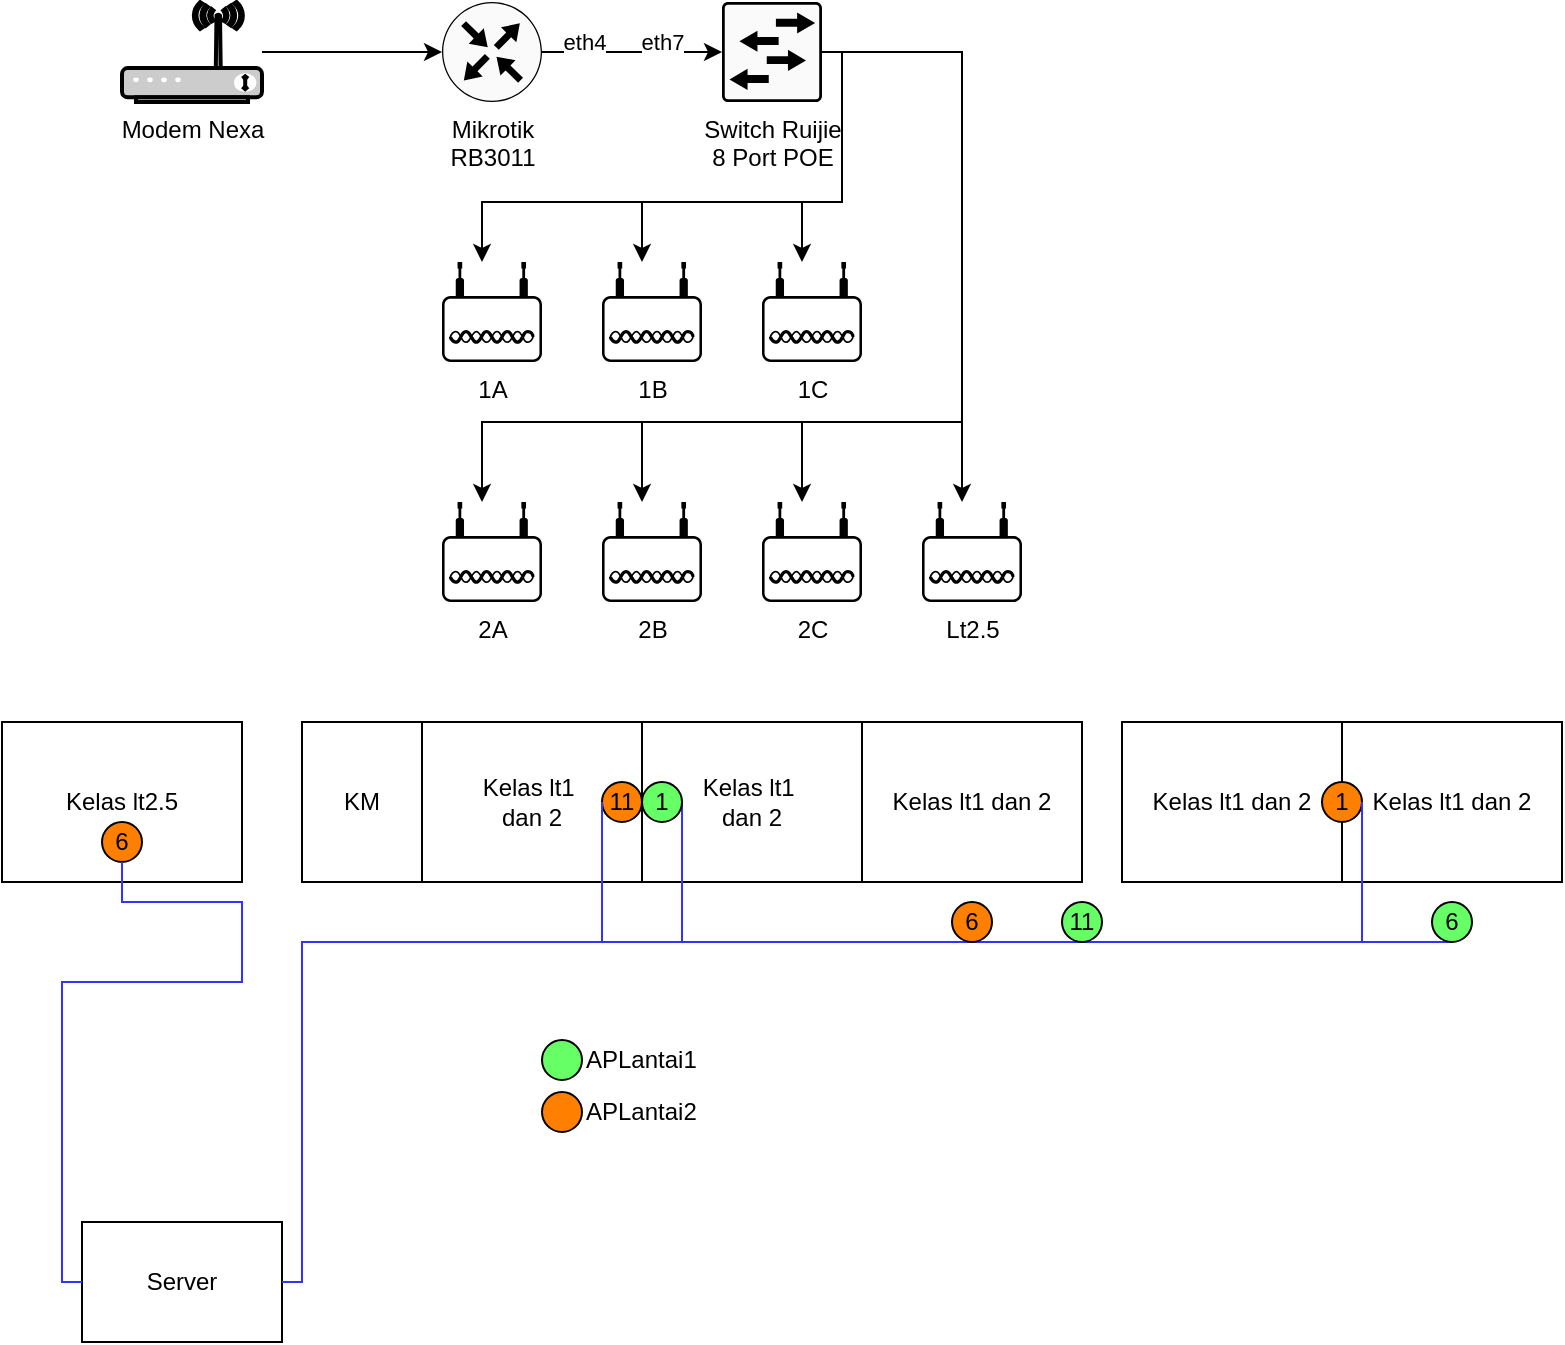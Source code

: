 <mxfile version="27.1.4">
  <diagram name="Halaman-1" id="ZWikzCEQHy2WKAv0dDQ_">
    <mxGraphModel dx="698" dy="586" grid="1" gridSize="10" guides="1" tooltips="1" connect="1" arrows="1" fold="1" page="1" pageScale="1" pageWidth="827" pageHeight="1169" math="0" shadow="0" adaptiveColors="simple">
      <root>
        <mxCell id="0" />
        <mxCell id="1" parent="0" />
        <mxCell id="s-CJSZ-t-h5Rf1pWgORS-7" value="" style="edgeStyle=orthogonalEdgeStyle;rounded=0;orthogonalLoop=1;jettySize=auto;html=1;" parent="1" source="s-CJSZ-t-h5Rf1pWgORS-1" target="s-CJSZ-t-h5Rf1pWgORS-2" edge="1">
          <mxGeometry relative="1" as="geometry" />
        </mxCell>
        <mxCell id="s-CJSZ-t-h5Rf1pWgORS-1" value="Modem Nexa" style="fontColor=#000000;verticalAlign=top;verticalLabelPosition=bottom;labelPosition=center;align=center;html=1;outlineConnect=0;fillColor=#CCCCCC;strokeColor=#000000;gradientColor=none;gradientDirection=north;strokeWidth=2;shape=mxgraph.networks.wireless_modem;" parent="1" vertex="1">
          <mxGeometry x="80" y="40" width="70" height="50" as="geometry" />
        </mxCell>
        <mxCell id="s-CJSZ-t-h5Rf1pWgORS-6" value="" style="edgeStyle=orthogonalEdgeStyle;rounded=0;orthogonalLoop=1;jettySize=auto;html=1;" parent="1" source="s-CJSZ-t-h5Rf1pWgORS-2" target="s-CJSZ-t-h5Rf1pWgORS-5" edge="1">
          <mxGeometry relative="1" as="geometry" />
        </mxCell>
        <mxCell id="s-CJSZ-t-h5Rf1pWgORS-31" value="eth7" style="edgeLabel;html=1;align=center;verticalAlign=middle;resizable=0;points=[];" parent="s-CJSZ-t-h5Rf1pWgORS-6" vertex="1" connectable="0">
          <mxGeometry x="0.727" y="-3" relative="1" as="geometry">
            <mxPoint x="-18" y="-8" as="offset" />
          </mxGeometry>
        </mxCell>
        <mxCell id="s-CJSZ-t-h5Rf1pWgORS-32" value="eth4" style="edgeLabel;html=1;align=center;verticalAlign=middle;resizable=0;points=[];" parent="s-CJSZ-t-h5Rf1pWgORS-6" vertex="1" connectable="0">
          <mxGeometry x="-0.814" y="-1" relative="1" as="geometry">
            <mxPoint x="12" y="-6" as="offset" />
          </mxGeometry>
        </mxCell>
        <mxCell id="s-CJSZ-t-h5Rf1pWgORS-2" value="Mikrotik&lt;div&gt;RB3011&lt;/div&gt;" style="sketch=0;points=[[0.5,0,0],[1,0.5,0],[0.5,1,0],[0,0.5,0],[0.145,0.145,0],[0.856,0.145,0],[0.855,0.856,0],[0.145,0.855,0]];verticalLabelPosition=bottom;html=1;verticalAlign=top;aspect=fixed;align=center;pointerEvents=1;shape=mxgraph.cisco19.rect;prIcon=router;fillColor=#FAFAFA;strokeColor=#000000;" parent="1" vertex="1">
          <mxGeometry x="240" y="40" width="50" height="50" as="geometry" />
        </mxCell>
        <mxCell id="s-CJSZ-t-h5Rf1pWgORS-15" style="edgeStyle=orthogonalEdgeStyle;rounded=0;orthogonalLoop=1;jettySize=auto;html=1;entryX=0.4;entryY=0;entryDx=0;entryDy=0;entryPerimeter=0;" parent="1" source="s-CJSZ-t-h5Rf1pWgORS-5" target="s-CJSZ-t-h5Rf1pWgORS-8" edge="1">
          <mxGeometry relative="1" as="geometry">
            <mxPoint x="270" y="180" as="targetPoint" />
            <Array as="points">
              <mxPoint x="440" y="65" />
              <mxPoint x="440" y="140" />
              <mxPoint x="260" y="140" />
            </Array>
          </mxGeometry>
        </mxCell>
        <mxCell id="s-CJSZ-t-h5Rf1pWgORS-5" value="Switch Ruijie&lt;div&gt;8 Port POE&lt;/div&gt;" style="sketch=0;points=[[0.015,0.015,0],[0.985,0.015,0],[0.985,0.985,0],[0.015,0.985,0],[0.25,0,0],[0.5,0,0],[0.75,0,0],[1,0.25,0],[1,0.5,0],[1,0.75,0],[0.75,1,0],[0.5,1,0],[0.25,1,0],[0,0.75,0],[0,0.5,0],[0,0.25,0]];verticalLabelPosition=bottom;html=1;verticalAlign=top;aspect=fixed;align=center;pointerEvents=1;shape=mxgraph.cisco19.rect;prIcon=l2_switch;fillColor=#FAFAFA;strokeColor=#000000;" parent="1" vertex="1">
          <mxGeometry x="380" y="40" width="50" height="50" as="geometry" />
        </mxCell>
        <mxCell id="s-CJSZ-t-h5Rf1pWgORS-8" value="1A" style="points=[[0.03,0.36,0],[0.18,0,0],[0.5,0.34,0],[0.82,0,0],[0.97,0.36,0],[1,0.67,0],[0.975,0.975,0],[0.5,1,0],[0.025,0.975,0],[0,0.67,0]];verticalLabelPosition=bottom;sketch=0;html=1;verticalAlign=top;aspect=fixed;align=center;pointerEvents=1;shape=mxgraph.cisco19.wireless_access_point;fillColor=light-dark(#000000,#000000);strokeColor=none;" parent="1" vertex="1">
          <mxGeometry x="240" y="170" width="50" height="50" as="geometry" />
        </mxCell>
        <mxCell id="s-CJSZ-t-h5Rf1pWgORS-9" value="1B" style="points=[[0.03,0.36,0],[0.18,0,0],[0.5,0.34,0],[0.82,0,0],[0.97,0.36,0],[1,0.67,0],[0.975,0.975,0],[0.5,1,0],[0.025,0.975,0],[0,0.67,0]];verticalLabelPosition=bottom;sketch=0;html=1;verticalAlign=top;aspect=fixed;align=center;pointerEvents=1;shape=mxgraph.cisco19.wireless_access_point;fillColor=light-dark(#000000,#000000);strokeColor=none;" parent="1" vertex="1">
          <mxGeometry x="320" y="170" width="50" height="50" as="geometry" />
        </mxCell>
        <mxCell id="s-CJSZ-t-h5Rf1pWgORS-10" value="1C" style="points=[[0.03,0.36,0],[0.18,0,0],[0.5,0.34,0],[0.82,0,0],[0.97,0.36,0],[1,0.67,0],[0.975,0.975,0],[0.5,1,0],[0.025,0.975,0],[0,0.67,0]];verticalLabelPosition=bottom;sketch=0;html=1;verticalAlign=top;aspect=fixed;align=center;pointerEvents=1;shape=mxgraph.cisco19.wireless_access_point;fillColor=light-dark(#000000,#000000);strokeColor=none;" parent="1" vertex="1">
          <mxGeometry x="400" y="170" width="50" height="50" as="geometry" />
        </mxCell>
        <mxCell id="s-CJSZ-t-h5Rf1pWgORS-11" value="2A" style="points=[[0.03,0.36,0],[0.18,0,0],[0.5,0.34,0],[0.82,0,0],[0.97,0.36,0],[1,0.67,0],[0.975,0.975,0],[0.5,1,0],[0.025,0.975,0],[0,0.67,0]];verticalLabelPosition=bottom;sketch=0;html=1;verticalAlign=top;aspect=fixed;align=center;pointerEvents=1;shape=mxgraph.cisco19.wireless_access_point;fillColor=light-dark(#000000,#000000);strokeColor=none;fillStyle=solid;" parent="1" vertex="1">
          <mxGeometry x="240" y="290" width="50" height="50" as="geometry" />
        </mxCell>
        <mxCell id="s-CJSZ-t-h5Rf1pWgORS-12" value="2B" style="points=[[0.03,0.36,0],[0.18,0,0],[0.5,0.34,0],[0.82,0,0],[0.97,0.36,0],[1,0.67,0],[0.975,0.975,0],[0.5,1,0],[0.025,0.975,0],[0,0.67,0]];verticalLabelPosition=bottom;sketch=0;html=1;verticalAlign=top;aspect=fixed;align=center;pointerEvents=1;shape=mxgraph.cisco19.wireless_access_point;fillColor=light-dark(#000000,#000000);strokeColor=none;fillStyle=solid;" parent="1" vertex="1">
          <mxGeometry x="320" y="290" width="50" height="50" as="geometry" />
        </mxCell>
        <mxCell id="s-CJSZ-t-h5Rf1pWgORS-13" value="2C" style="points=[[0.03,0.36,0],[0.18,0,0],[0.5,0.34,0],[0.82,0,0],[0.97,0.36,0],[1,0.67,0],[0.975,0.975,0],[0.5,1,0],[0.025,0.975,0],[0,0.67,0]];verticalLabelPosition=bottom;sketch=0;html=1;verticalAlign=top;aspect=fixed;align=center;pointerEvents=1;shape=mxgraph.cisco19.wireless_access_point;fillColor=light-dark(#000000,#000000);strokeColor=none;fillStyle=solid;" parent="1" vertex="1">
          <mxGeometry x="400" y="290" width="50" height="50" as="geometry" />
        </mxCell>
        <mxCell id="s-CJSZ-t-h5Rf1pWgORS-14" value="Lt2.5" style="points=[[0.03,0.36,0],[0.18,0,0],[0.5,0.34,0],[0.82,0,0],[0.97,0.36,0],[1,0.67,0],[0.975,0.975,0],[0.5,1,0],[0.025,0.975,0],[0,0.67,0]];verticalLabelPosition=bottom;sketch=0;html=1;verticalAlign=top;aspect=fixed;align=center;pointerEvents=1;shape=mxgraph.cisco19.wireless_access_point;fillColor=light-dark(#000000,#000000);strokeColor=none;fillStyle=solid;" parent="1" vertex="1">
          <mxGeometry x="480" y="290" width="50" height="50" as="geometry" />
        </mxCell>
        <mxCell id="s-CJSZ-t-h5Rf1pWgORS-17" value="" style="endArrow=classic;html=1;rounded=0;entryX=0.4;entryY=0;entryDx=0;entryDy=0;entryPerimeter=0;" parent="1" target="s-CJSZ-t-h5Rf1pWgORS-9" edge="1">
          <mxGeometry width="50" height="50" relative="1" as="geometry">
            <mxPoint x="340" y="140" as="sourcePoint" />
            <mxPoint x="180" y="280" as="targetPoint" />
          </mxGeometry>
        </mxCell>
        <mxCell id="s-CJSZ-t-h5Rf1pWgORS-18" value="" style="endArrow=classic;html=1;rounded=0;entryX=0.4;entryY=0;entryDx=0;entryDy=0;entryPerimeter=0;" parent="1" target="s-CJSZ-t-h5Rf1pWgORS-10" edge="1">
          <mxGeometry width="50" height="50" relative="1" as="geometry">
            <mxPoint x="420" y="140" as="sourcePoint" />
            <mxPoint x="550" y="160" as="targetPoint" />
          </mxGeometry>
        </mxCell>
        <mxCell id="s-CJSZ-t-h5Rf1pWgORS-19" style="edgeStyle=orthogonalEdgeStyle;rounded=0;orthogonalLoop=1;jettySize=auto;html=1;entryX=0.4;entryY=0;entryDx=0;entryDy=0;entryPerimeter=0;" parent="1" source="s-CJSZ-t-h5Rf1pWgORS-5" target="s-CJSZ-t-h5Rf1pWgORS-11" edge="1">
          <mxGeometry relative="1" as="geometry">
            <Array as="points">
              <mxPoint x="500" y="65" />
              <mxPoint x="500" y="250" />
              <mxPoint x="260" y="250" />
            </Array>
          </mxGeometry>
        </mxCell>
        <mxCell id="s-CJSZ-t-h5Rf1pWgORS-20" value="" style="endArrow=classic;html=1;rounded=0;entryX=0.4;entryY=0;entryDx=0;entryDy=0;entryPerimeter=0;" parent="1" target="s-CJSZ-t-h5Rf1pWgORS-12" edge="1">
          <mxGeometry width="50" height="50" relative="1" as="geometry">
            <mxPoint x="340" y="250" as="sourcePoint" />
            <mxPoint x="310" y="310" as="targetPoint" />
          </mxGeometry>
        </mxCell>
        <mxCell id="s-CJSZ-t-h5Rf1pWgORS-21" value="" style="endArrow=classic;html=1;rounded=0;entryX=0.4;entryY=0;entryDx=0;entryDy=0;entryPerimeter=0;" parent="1" target="s-CJSZ-t-h5Rf1pWgORS-13" edge="1">
          <mxGeometry width="50" height="50" relative="1" as="geometry">
            <mxPoint x="420" y="250" as="sourcePoint" />
            <mxPoint x="350" y="280" as="targetPoint" />
          </mxGeometry>
        </mxCell>
        <mxCell id="s-CJSZ-t-h5Rf1pWgORS-22" value="" style="endArrow=classic;html=1;rounded=0;entryX=0.4;entryY=0;entryDx=0;entryDy=0;entryPerimeter=0;" parent="1" target="s-CJSZ-t-h5Rf1pWgORS-14" edge="1">
          <mxGeometry width="50" height="50" relative="1" as="geometry">
            <mxPoint x="500" y="250" as="sourcePoint" />
            <mxPoint x="430" y="280" as="targetPoint" />
          </mxGeometry>
        </mxCell>
        <mxCell id="VRBAC_2ObA0FO26ys0ne-1" value="Kelas lt1&amp;nbsp;&lt;div&gt;dan 2&lt;/div&gt;" style="rounded=0;whiteSpace=wrap;html=1;" vertex="1" parent="1">
          <mxGeometry x="230" y="400" width="110" height="80" as="geometry" />
        </mxCell>
        <mxCell id="VRBAC_2ObA0FO26ys0ne-3" value="Kelas lt1&amp;nbsp;&lt;div&gt;dan 2&lt;/div&gt;" style="rounded=0;whiteSpace=wrap;html=1;" vertex="1" parent="1">
          <mxGeometry x="340" y="400" width="110" height="80" as="geometry" />
        </mxCell>
        <mxCell id="VRBAC_2ObA0FO26ys0ne-4" value="Kelas lt1 dan 2" style="rounded=0;whiteSpace=wrap;html=1;" vertex="1" parent="1">
          <mxGeometry x="580" y="400" width="110" height="80" as="geometry" />
        </mxCell>
        <mxCell id="VRBAC_2ObA0FO26ys0ne-5" value="KM" style="rounded=0;whiteSpace=wrap;html=1;" vertex="1" parent="1">
          <mxGeometry x="170" y="400" width="60" height="80" as="geometry" />
        </mxCell>
        <mxCell id="VRBAC_2ObA0FO26ys0ne-7" value="Kelas lt2.5" style="rounded=0;whiteSpace=wrap;html=1;" vertex="1" parent="1">
          <mxGeometry x="20" y="400" width="120" height="80" as="geometry" />
        </mxCell>
        <mxCell id="VRBAC_2ObA0FO26ys0ne-8" value="Server" style="rounded=0;whiteSpace=wrap;html=1;" vertex="1" parent="1">
          <mxGeometry x="60" y="650" width="100" height="60" as="geometry" />
        </mxCell>
        <mxCell id="VRBAC_2ObA0FO26ys0ne-9" value="" style="endArrow=none;html=1;rounded=0;exitX=1;exitY=0.5;exitDx=0;exitDy=0;strokeColor=#3333FF;entryX=0.5;entryY=1;entryDx=0;entryDy=0;" edge="1" parent="1" source="VRBAC_2ObA0FO26ys0ne-8" target="VRBAC_2ObA0FO26ys0ne-11">
          <mxGeometry width="50" height="50" relative="1" as="geometry">
            <mxPoint x="390" y="510" as="sourcePoint" />
            <mxPoint x="700" y="510" as="targetPoint" />
            <Array as="points">
              <mxPoint x="170" y="680" />
              <mxPoint x="170" y="510" />
            </Array>
          </mxGeometry>
        </mxCell>
        <mxCell id="VRBAC_2ObA0FO26ys0ne-10" value="" style="endArrow=none;html=1;rounded=0;strokeColor=#3333FF;" edge="1" parent="1">
          <mxGeometry width="50" height="50" relative="1" as="geometry">
            <mxPoint x="360" y="510" as="sourcePoint" />
            <mxPoint x="360" y="440" as="targetPoint" />
          </mxGeometry>
        </mxCell>
        <mxCell id="VRBAC_2ObA0FO26ys0ne-11" value="6" style="ellipse;whiteSpace=wrap;html=1;aspect=fixed;fillColor=#66FF66;" vertex="1" parent="1">
          <mxGeometry x="735" y="490" width="20" height="20" as="geometry" />
        </mxCell>
        <mxCell id="VRBAC_2ObA0FO26ys0ne-12" value="11" style="ellipse;whiteSpace=wrap;html=1;aspect=fixed;fillColor=#66FF66;" vertex="1" parent="1">
          <mxGeometry x="550" y="490" width="20" height="20" as="geometry" />
        </mxCell>
        <mxCell id="VRBAC_2ObA0FO26ys0ne-14" value="Kelas lt1 dan 2" style="rounded=0;whiteSpace=wrap;html=1;" vertex="1" parent="1">
          <mxGeometry x="450" y="400" width="110" height="80" as="geometry" />
        </mxCell>
        <mxCell id="VRBAC_2ObA0FO26ys0ne-15" value="1" style="ellipse;whiteSpace=wrap;html=1;aspect=fixed;fillColor=#66FF66;" vertex="1" parent="1">
          <mxGeometry x="340" y="430" width="20" height="20" as="geometry" />
        </mxCell>
        <mxCell id="VRBAC_2ObA0FO26ys0ne-16" value="Kelas lt1 dan 2" style="rounded=0;whiteSpace=wrap;html=1;" vertex="1" parent="1">
          <mxGeometry x="690" y="400" width="110" height="80" as="geometry" />
        </mxCell>
        <mxCell id="VRBAC_2ObA0FO26ys0ne-17" value="1" style="ellipse;whiteSpace=wrap;html=1;aspect=fixed;fillColor=#FF8000;" vertex="1" parent="1">
          <mxGeometry x="680" y="430" width="20" height="20" as="geometry" />
        </mxCell>
        <mxCell id="VRBAC_2ObA0FO26ys0ne-18" value="" style="endArrow=none;html=1;rounded=0;strokeColor=#3333FF;" edge="1" parent="1">
          <mxGeometry width="50" height="50" relative="1" as="geometry">
            <mxPoint x="700" y="510" as="sourcePoint" />
            <mxPoint x="700" y="440" as="targetPoint" />
          </mxGeometry>
        </mxCell>
        <mxCell id="VRBAC_2ObA0FO26ys0ne-19" value="11" style="ellipse;whiteSpace=wrap;html=1;aspect=fixed;fillColor=#FF8000;" vertex="1" parent="1">
          <mxGeometry x="320" y="430" width="20" height="20" as="geometry" />
        </mxCell>
        <mxCell id="VRBAC_2ObA0FO26ys0ne-20" value="" style="endArrow=none;html=1;rounded=0;strokeColor=#3333FF;" edge="1" parent="1">
          <mxGeometry width="50" height="50" relative="1" as="geometry">
            <mxPoint x="320" y="510" as="sourcePoint" />
            <mxPoint x="320" y="440" as="targetPoint" />
          </mxGeometry>
        </mxCell>
        <mxCell id="VRBAC_2ObA0FO26ys0ne-21" value="6" style="ellipse;whiteSpace=wrap;html=1;aspect=fixed;fillColor=#FF8000;" vertex="1" parent="1">
          <mxGeometry x="495" y="490" width="20" height="20" as="geometry" />
        </mxCell>
        <mxCell id="VRBAC_2ObA0FO26ys0ne-22" value="6" style="ellipse;whiteSpace=wrap;html=1;aspect=fixed;fillColor=#FF8000;" vertex="1" parent="1">
          <mxGeometry x="70" y="450" width="20" height="20" as="geometry" />
        </mxCell>
        <mxCell id="VRBAC_2ObA0FO26ys0ne-24" value="" style="endArrow=none;html=1;rounded=0;exitX=0;exitY=0.5;exitDx=0;exitDy=0;strokeColor=#3333FF;" edge="1" parent="1" source="VRBAC_2ObA0FO26ys0ne-8">
          <mxGeometry width="50" height="50" relative="1" as="geometry">
            <mxPoint x="20" y="640" as="sourcePoint" />
            <mxPoint x="80" y="470" as="targetPoint" />
            <Array as="points">
              <mxPoint x="50" y="680" />
              <mxPoint x="50" y="530" />
              <mxPoint x="140" y="530" />
              <mxPoint x="140" y="490" />
              <mxPoint x="80" y="490" />
            </Array>
          </mxGeometry>
        </mxCell>
        <mxCell id="VRBAC_2ObA0FO26ys0ne-25" value="APLantai1" style="ellipse;whiteSpace=wrap;html=1;aspect=fixed;fillColor=#66FF66;align=left;labelPosition=right;verticalLabelPosition=middle;verticalAlign=middle;" vertex="1" parent="1">
          <mxGeometry x="290" y="559" width="20" height="20" as="geometry" />
        </mxCell>
        <mxCell id="VRBAC_2ObA0FO26ys0ne-26" value="APLantai2" style="ellipse;whiteSpace=wrap;html=1;aspect=fixed;fillColor=#FF8000;align=left;labelPosition=right;verticalLabelPosition=middle;verticalAlign=middle;" vertex="1" parent="1">
          <mxGeometry x="290" y="585" width="20" height="20" as="geometry" />
        </mxCell>
      </root>
    </mxGraphModel>
  </diagram>
</mxfile>
